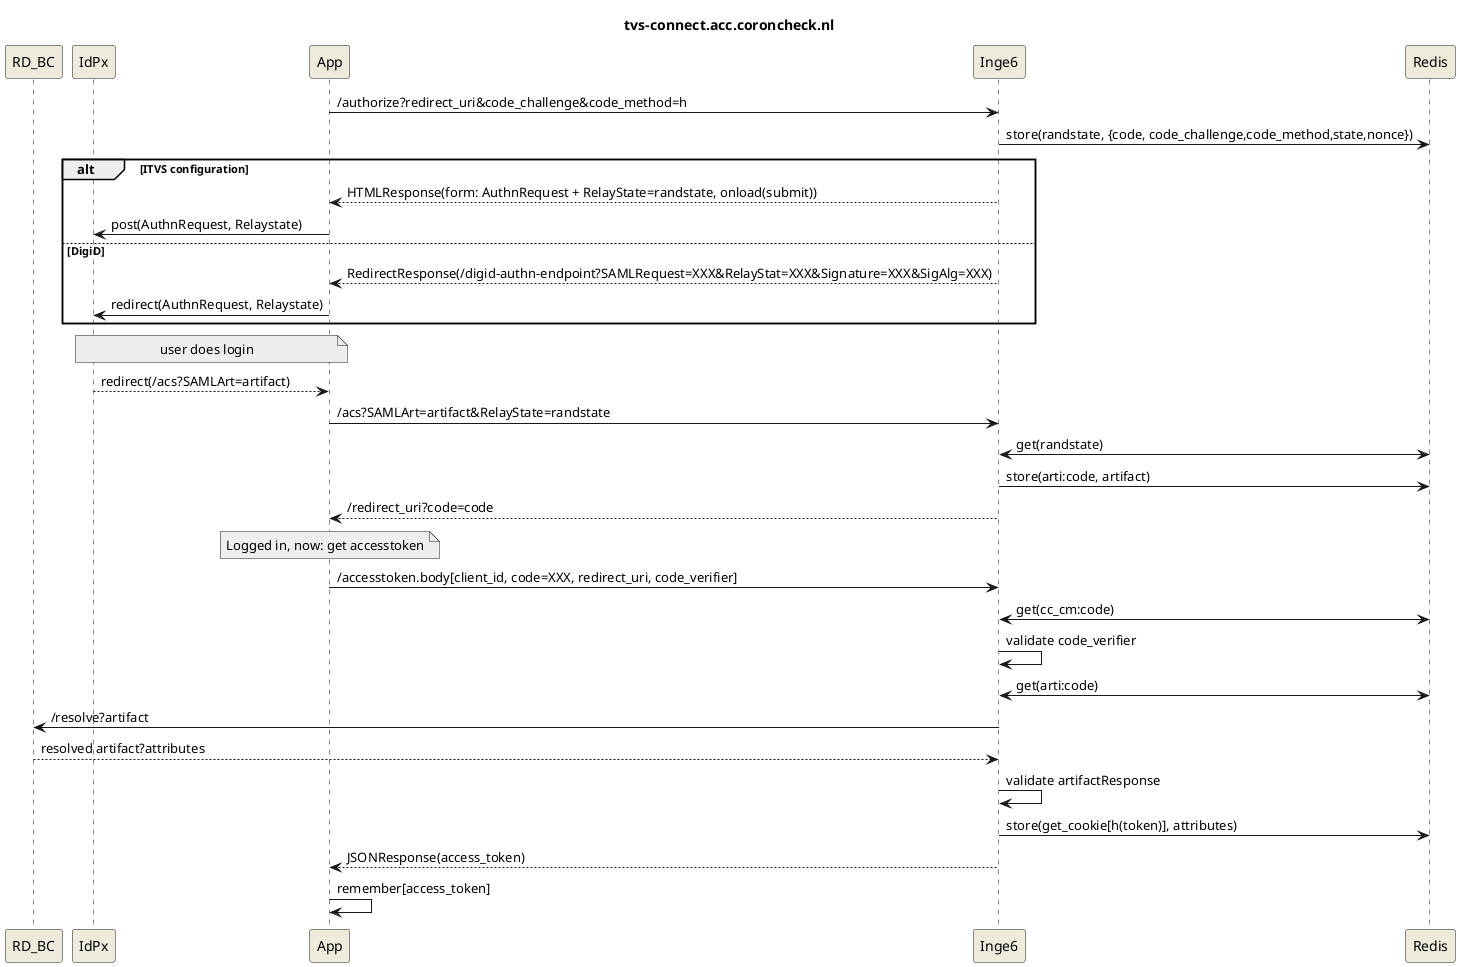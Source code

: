 @startuml
title tvs-connect.acc.coroncheck.nl

skinparam backgroundColor white
skinparam participantBackgroundColor #EEEBDC
skinparam noteBackgroundColor #EEE

participant RD_BC
participant IdPx
participant App

App->Inge6:/authorize?redirect_uri&code_challenge&code_method=h
Inge6->Redis:store(randstate, {code, code_challenge,code_method,state,nonce})

alt ITVS configuration

    Inge6-->App:HTMLResponse(form: AuthnRequest + RelayState=randstate, onload(submit))
    App->IdPx:post(AuthnRequest, Relaystate)

else DigiD

    Inge6-->App:RedirectResponse(/digid-authn-endpoint?SAMLRequest=XXX&RelayStat=XXX&Signature=XXX&SigAlg=XXX)
    App->IdPx:redirect(AuthnRequest, Relaystate)

end

note over App, IdPx:user does login
IdPx-->App:redirect(/acs?SAMLArt=artifact)
App->Inge6:/acs?SAMLArt=artifact&RelayState=randstate

Inge6<->Redis:get(randstate)

Inge6->Redis:store(arti:code, artifact)
Inge6-->App:/redirect_uri?code=code

note over App: Logged in, now: get accesstoken
App->Inge6:/accesstoken.body[client_id, code=XXX, redirect_uri, code_verifier]
Redis<->Inge6:get(cc_cm:code)
Inge6->Inge6:validate code_verifier

Redis<->Inge6:get(arti:code)
Inge6->RD_BC:/resolve?artifact
Inge6<--RD_BC:resolved artifact?attributes
Inge6->Inge6:validate artifactResponse

Inge6->Redis:store(get_cookie[h(token)], attributes)

Inge6-->App:JSONResponse(access_token)
App->App:remember[access_token]
@enduml
